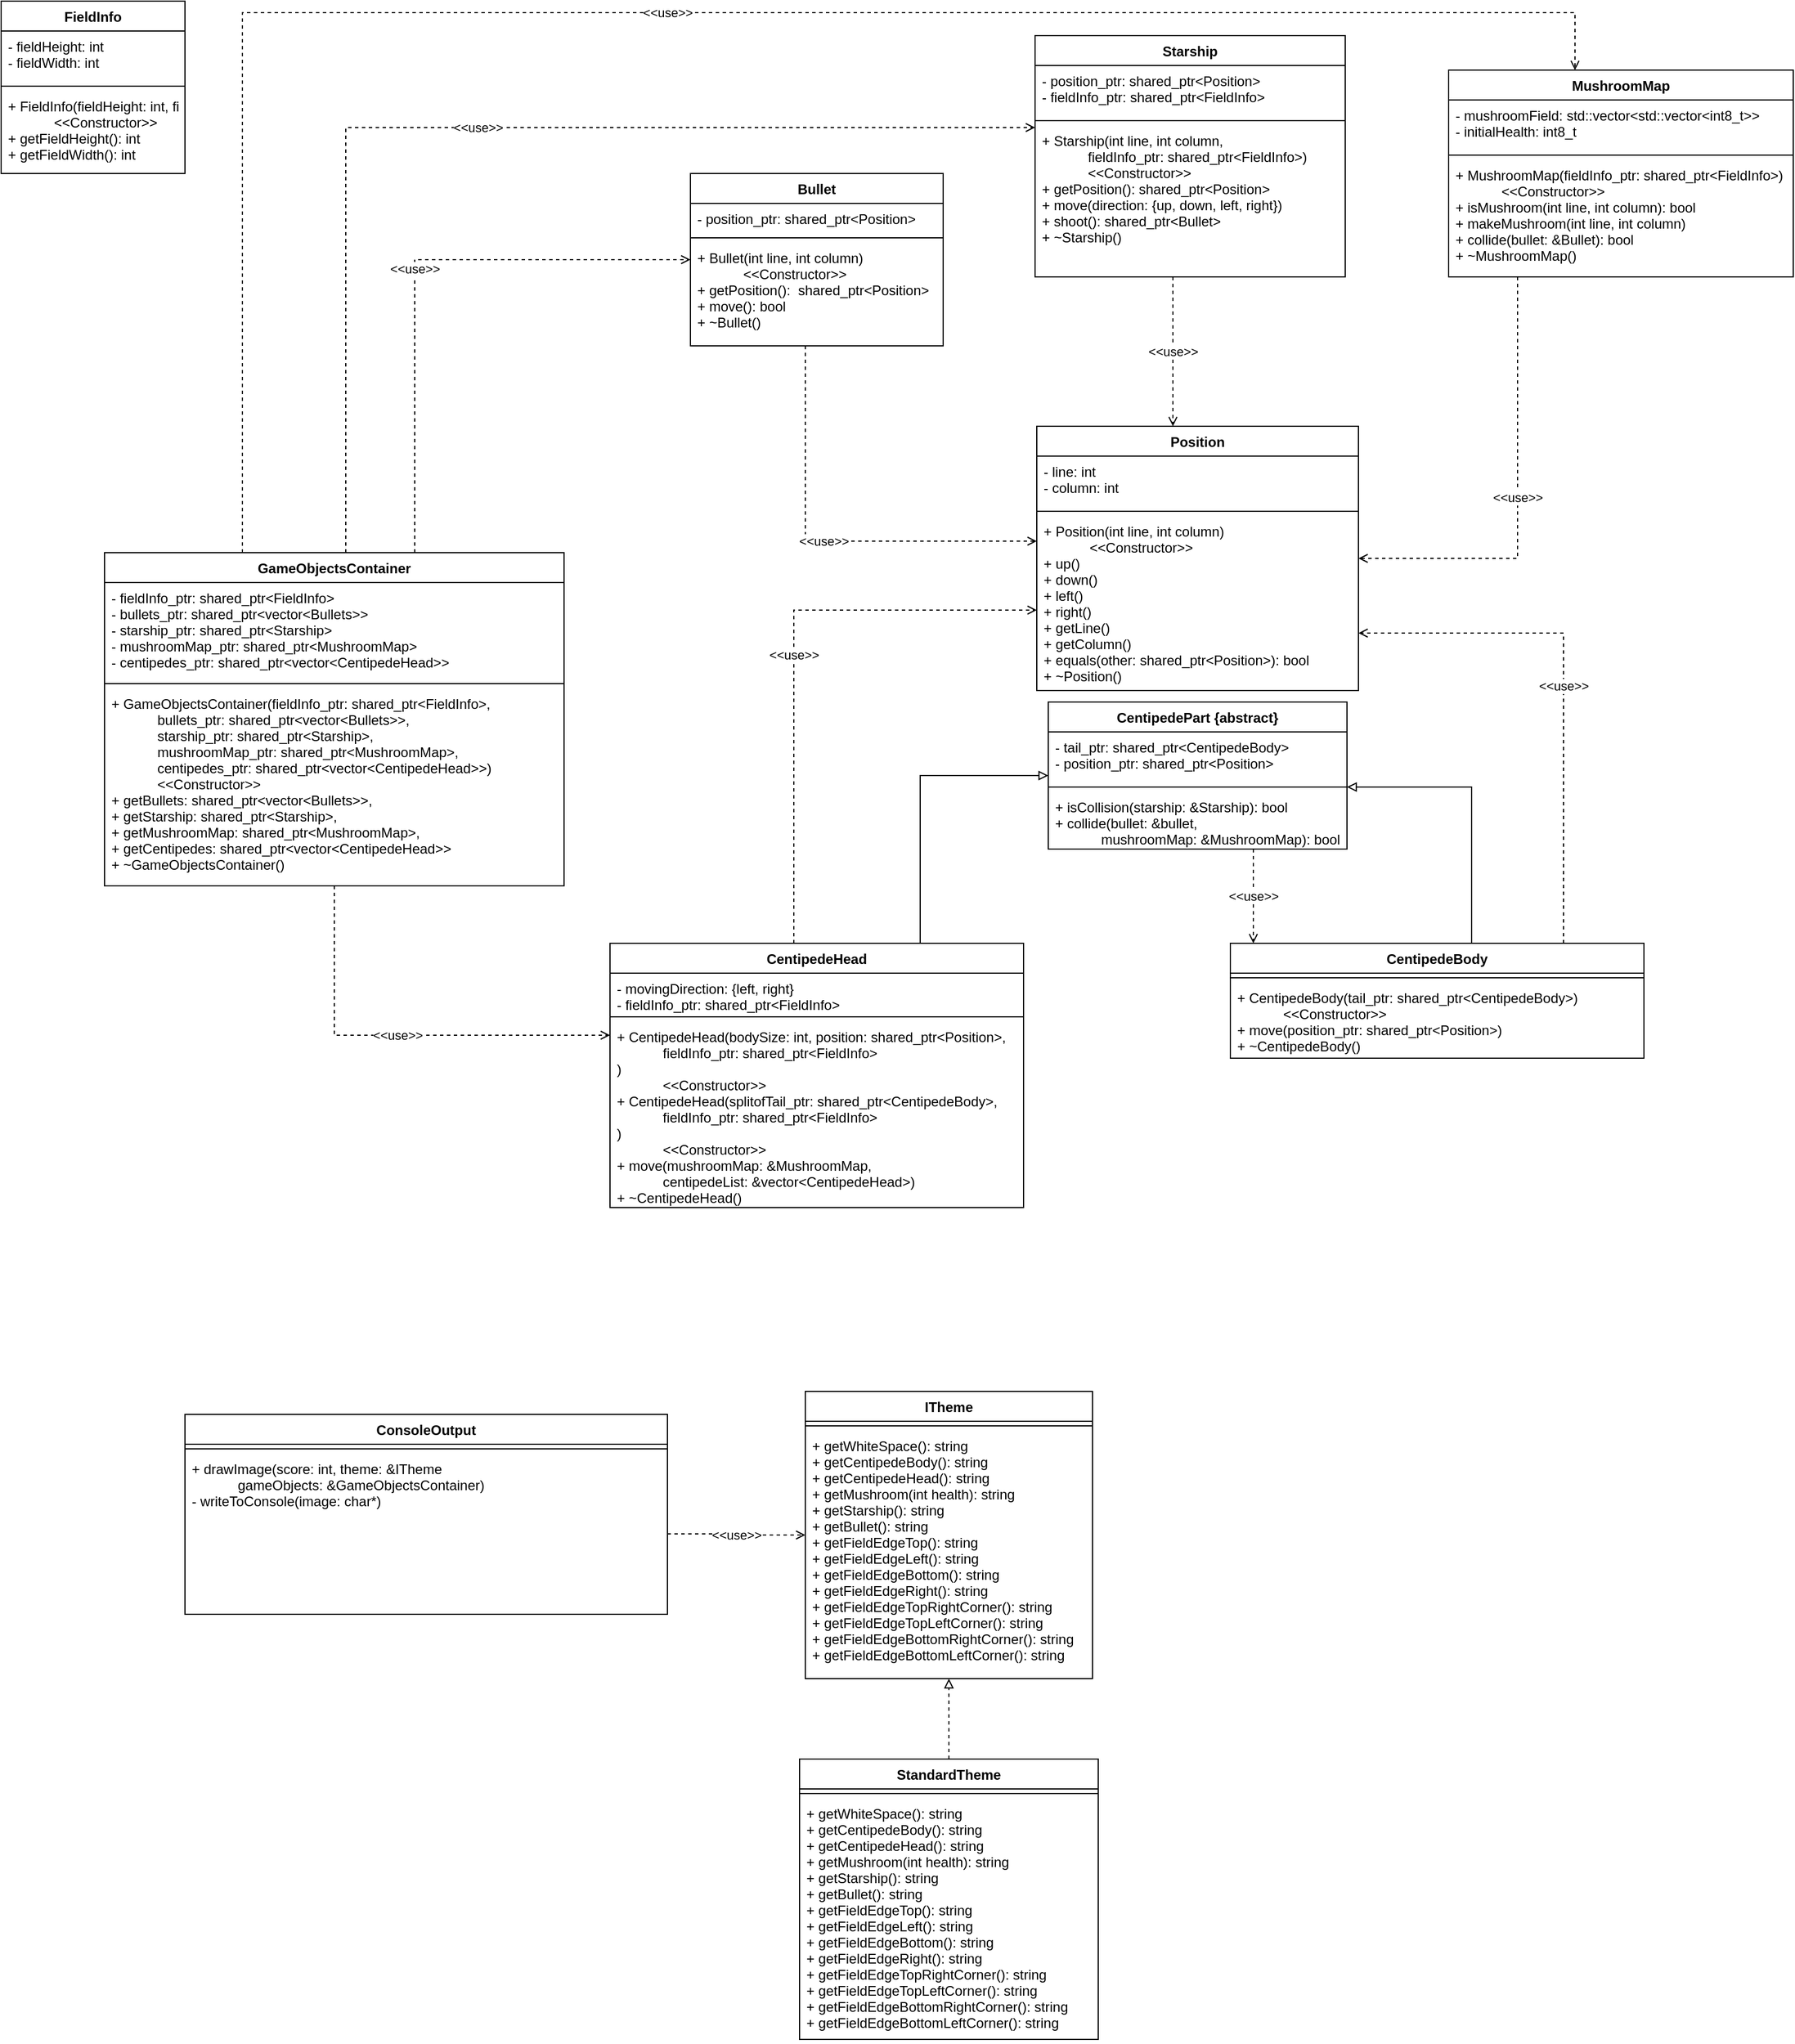 <mxfile version="15.2.7" type="device"><diagram id="Fete3AJFp-oHdS9bqyW5" name="Seite-1"><mxGraphModel dx="3258" dy="2657" grid="1" gridSize="10" guides="1" tooltips="1" connect="1" arrows="1" fold="1" page="1" pageScale="1" pageWidth="827" pageHeight="1169" math="0" shadow="0"><root><mxCell id="0"/><mxCell id="1" parent="0"/><mxCell id="ihhPGb7IAAiCXQgHPR6d-10" value="&amp;lt;&amp;lt;use&amp;gt;&amp;gt;" style="edgeStyle=orthogonalEdgeStyle;rounded=0;orthogonalLoop=1;jettySize=auto;html=1;dashed=1;endArrow=open;endFill=0;startArrow=none;" edge="1" parent="1" source="ihhPGb7IAAiCXQgHPR6d-2" target="ihhPGb7IAAiCXQgHPR6d-6"><mxGeometry relative="1" as="geometry"><mxPoint x="420" y="-40" as="sourcePoint"/><Array as="points"><mxPoint x="350" y="-20"/></Array></mxGeometry></mxCell><mxCell id="ihhPGb7IAAiCXQgHPR6d-20" style="edgeStyle=orthogonalEdgeStyle;rounded=0;orthogonalLoop=1;jettySize=auto;html=1;exitX=0.75;exitY=0;exitDx=0;exitDy=0;endArrow=block;endFill=0;" edge="1" parent="1" source="ihhPGb7IAAiCXQgHPR6d-2" target="ihhPGb7IAAiCXQgHPR6d-11"><mxGeometry relative="1" as="geometry"><Array as="points"><mxPoint x="460" y="124"/></Array></mxGeometry></mxCell><mxCell id="ihhPGb7IAAiCXQgHPR6d-2" value="CentipedeHead" style="swimlane;fontStyle=1;align=center;verticalAlign=top;childLayout=stackLayout;horizontal=1;startSize=26;horizontalStack=0;resizeParent=1;resizeParentMax=0;resizeLast=0;collapsible=1;marginBottom=0;" vertex="1" parent="1"><mxGeometry x="190" y="270" width="360" height="230" as="geometry"/></mxCell><mxCell id="ihhPGb7IAAiCXQgHPR6d-3" value="- movingDirection: {left, right}&#10;- fieldInfo_ptr: shared_ptr&lt;FieldInfo&gt;" style="text;strokeColor=none;fillColor=none;align=left;verticalAlign=top;spacingLeft=4;spacingRight=4;overflow=hidden;rotatable=0;points=[[0,0.5],[1,0.5]];portConstraint=eastwest;" vertex="1" parent="ihhPGb7IAAiCXQgHPR6d-2"><mxGeometry y="26" width="360" height="34" as="geometry"/></mxCell><mxCell id="ihhPGb7IAAiCXQgHPR6d-4" value="" style="line;strokeWidth=1;fillColor=none;align=left;verticalAlign=middle;spacingTop=-1;spacingLeft=3;spacingRight=3;rotatable=0;labelPosition=right;points=[];portConstraint=eastwest;" vertex="1" parent="ihhPGb7IAAiCXQgHPR6d-2"><mxGeometry y="60" width="360" height="8" as="geometry"/></mxCell><mxCell id="ihhPGb7IAAiCXQgHPR6d-5" value="+ CentipedeHead(bodySize: int, position: shared_ptr&lt;Position&gt;,&#10;            fieldInfo_ptr: shared_ptr&lt;FieldInfo&gt;&#10;)&#10;            &lt;&lt;Constructor&gt;&gt;&#10;+ CentipedeHead(splitofTail_ptr: shared_ptr&lt;CentipedeBody&gt;,&#10;            fieldInfo_ptr: shared_ptr&lt;FieldInfo&gt;&#10;)&#10;            &lt;&lt;Constructor&gt;&gt;&#10;+ move(mushroomMap: &amp;MushroomMap, &#10;            centipedeList: &amp;vector&lt;CentipedeHead&gt;)&#10;+ ~CentipedeHead()" style="text;strokeColor=none;fillColor=none;align=left;verticalAlign=top;spacingLeft=4;spacingRight=4;overflow=hidden;rotatable=0;points=[[0,0.5],[1,0.5]];portConstraint=eastwest;" vertex="1" parent="ihhPGb7IAAiCXQgHPR6d-2"><mxGeometry y="68" width="360" height="162" as="geometry"/></mxCell><mxCell id="ihhPGb7IAAiCXQgHPR6d-6" value="Position" style="swimlane;fontStyle=1;align=center;verticalAlign=top;childLayout=stackLayout;horizontal=1;startSize=26;horizontalStack=0;resizeParent=1;resizeParentMax=0;resizeLast=0;collapsible=1;marginBottom=0;" vertex="1" parent="1"><mxGeometry x="561.5" y="-180" width="280" height="230" as="geometry"/></mxCell><mxCell id="ihhPGb7IAAiCXQgHPR6d-7" value="- line: int&#10;- column: int" style="text;strokeColor=none;fillColor=none;align=left;verticalAlign=top;spacingLeft=4;spacingRight=4;overflow=hidden;rotatable=0;points=[[0,0.5],[1,0.5]];portConstraint=eastwest;" vertex="1" parent="ihhPGb7IAAiCXQgHPR6d-6"><mxGeometry y="26" width="280" height="44" as="geometry"/></mxCell><mxCell id="ihhPGb7IAAiCXQgHPR6d-8" value="" style="line;strokeWidth=1;fillColor=none;align=left;verticalAlign=middle;spacingTop=-1;spacingLeft=3;spacingRight=3;rotatable=0;labelPosition=right;points=[];portConstraint=eastwest;" vertex="1" parent="ihhPGb7IAAiCXQgHPR6d-6"><mxGeometry y="70" width="280" height="8" as="geometry"/></mxCell><mxCell id="ihhPGb7IAAiCXQgHPR6d-9" value="+ Position(int line, int column) &#10;            &lt;&lt;Constructor&gt;&gt;&#10;+ up()&#10;+ down()&#10;+ left()&#10;+ right()&#10;+ getLine()&#10;+ getColumn()&#10;+ equals(other: shared_ptr&lt;Position&gt;): bool&#10;+ ~Position()" style="text;strokeColor=none;fillColor=none;align=left;verticalAlign=top;spacingLeft=4;spacingRight=4;overflow=hidden;rotatable=0;points=[[0,0.5],[1,0.5]];portConstraint=eastwest;" vertex="1" parent="ihhPGb7IAAiCXQgHPR6d-6"><mxGeometry y="78" width="280" height="152" as="geometry"/></mxCell><mxCell id="ihhPGb7IAAiCXQgHPR6d-11" value="CentipedePart {abstract}" style="swimlane;fontStyle=1;align=center;verticalAlign=top;childLayout=stackLayout;horizontal=1;startSize=26;horizontalStack=0;resizeParent=1;resizeParentMax=0;resizeLast=0;collapsible=1;marginBottom=0;" vertex="1" parent="1"><mxGeometry x="571.5" y="60" width="260" height="128" as="geometry"/></mxCell><mxCell id="ihhPGb7IAAiCXQgHPR6d-12" value="- tail_ptr: shared_ptr&lt;CentipedeBody&gt;&#10;- position_ptr: shared_ptr&lt;Position&gt;" style="text;strokeColor=none;fillColor=none;align=left;verticalAlign=top;spacingLeft=4;spacingRight=4;overflow=hidden;rotatable=0;points=[[0,0.5],[1,0.5]];portConstraint=eastwest;" vertex="1" parent="ihhPGb7IAAiCXQgHPR6d-11"><mxGeometry y="26" width="260" height="44" as="geometry"/></mxCell><mxCell id="ihhPGb7IAAiCXQgHPR6d-13" value="" style="line;strokeWidth=1;fillColor=none;align=left;verticalAlign=middle;spacingTop=-1;spacingLeft=3;spacingRight=3;rotatable=0;labelPosition=right;points=[];portConstraint=eastwest;" vertex="1" parent="ihhPGb7IAAiCXQgHPR6d-11"><mxGeometry y="70" width="260" height="8" as="geometry"/></mxCell><mxCell id="ihhPGb7IAAiCXQgHPR6d-14" value="+ isCollision(starship: &amp;Starship): bool&#10;+ collide(bullet: &amp;bullet, &#10;            mushroomMap: &amp;MushroomMap): bool " style="text;strokeColor=none;fillColor=none;align=left;verticalAlign=top;spacingLeft=4;spacingRight=4;overflow=hidden;rotatable=0;points=[[0,0.5],[1,0.5]];portConstraint=eastwest;" vertex="1" parent="ihhPGb7IAAiCXQgHPR6d-11"><mxGeometry y="78" width="260" height="50" as="geometry"/></mxCell><mxCell id="ihhPGb7IAAiCXQgHPR6d-21" value="CentipedeBody" style="swimlane;fontStyle=1;align=center;verticalAlign=top;childLayout=stackLayout;horizontal=1;startSize=26;horizontalStack=0;resizeParent=1;resizeParentMax=0;resizeLast=0;collapsible=1;marginBottom=0;" vertex="1" parent="1"><mxGeometry x="730" y="270" width="360" height="100" as="geometry"/></mxCell><mxCell id="ihhPGb7IAAiCXQgHPR6d-23" value="" style="line;strokeWidth=1;fillColor=none;align=left;verticalAlign=middle;spacingTop=-1;spacingLeft=3;spacingRight=3;rotatable=0;labelPosition=right;points=[];portConstraint=eastwest;" vertex="1" parent="ihhPGb7IAAiCXQgHPR6d-21"><mxGeometry y="26" width="360" height="8" as="geometry"/></mxCell><mxCell id="ihhPGb7IAAiCXQgHPR6d-24" value="+ CentipedeBody(tail_ptr: shared_ptr&lt;CentipedeBody&gt;) &#10;            &lt;&lt;Constructor&gt;&gt;&#10;+ move(position_ptr: shared_ptr&lt;Position&gt;)&#10;+ ~CentipedeBody()" style="text;strokeColor=none;fillColor=none;align=left;verticalAlign=top;spacingLeft=4;spacingRight=4;overflow=hidden;rotatable=0;points=[[0,0.5],[1,0.5]];portConstraint=eastwest;" vertex="1" parent="ihhPGb7IAAiCXQgHPR6d-21"><mxGeometry y="34" width="360" height="66" as="geometry"/></mxCell><mxCell id="ihhPGb7IAAiCXQgHPR6d-25" value="&amp;lt;&amp;lt;use&amp;gt;&amp;gt;" style="edgeStyle=orthogonalEdgeStyle;rounded=0;orthogonalLoop=1;jettySize=auto;html=1;dashed=1;endArrow=open;endFill=0;startArrow=none;" edge="1" parent="1" source="ihhPGb7IAAiCXQgHPR6d-11" target="ihhPGb7IAAiCXQgHPR6d-21"><mxGeometry relative="1" as="geometry"><mxPoint x="360.034" y="280" as="sourcePoint"/><mxPoint x="570" y="-39.966" as="targetPoint"/><Array as="points"><mxPoint x="750" y="240"/><mxPoint x="750" y="240"/></Array></mxGeometry></mxCell><mxCell id="ihhPGb7IAAiCXQgHPR6d-26" style="edgeStyle=orthogonalEdgeStyle;rounded=0;orthogonalLoop=1;jettySize=auto;html=1;endArrow=block;endFill=0;" edge="1" parent="1" source="ihhPGb7IAAiCXQgHPR6d-21" target="ihhPGb7IAAiCXQgHPR6d-11"><mxGeometry relative="1" as="geometry"><mxPoint x="470" y="280" as="sourcePoint"/><mxPoint x="630" y="134.034" as="targetPoint"/><Array as="points"><mxPoint x="940" y="134"/></Array></mxGeometry></mxCell><mxCell id="ihhPGb7IAAiCXQgHPR6d-27" value="&amp;lt;&amp;lt;use&amp;gt;&amp;gt;" style="edgeStyle=orthogonalEdgeStyle;rounded=0;orthogonalLoop=1;jettySize=auto;html=1;dashed=1;endArrow=open;endFill=0;startArrow=none;" edge="1" parent="1" source="ihhPGb7IAAiCXQgHPR6d-21" target="ihhPGb7IAAiCXQgHPR6d-6"><mxGeometry relative="1" as="geometry"><mxPoint x="360" y="280" as="sourcePoint"/><mxPoint x="570" y="-40" as="targetPoint"/><Array as="points"><mxPoint x="1020"/></Array></mxGeometry></mxCell><mxCell id="ihhPGb7IAAiCXQgHPR6d-28" value="Bullet" style="swimlane;fontStyle=1;align=center;verticalAlign=top;childLayout=stackLayout;horizontal=1;startSize=26;horizontalStack=0;resizeParent=1;resizeParentMax=0;resizeLast=0;collapsible=1;marginBottom=0;" vertex="1" parent="1"><mxGeometry x="260" y="-400" width="220" height="150" as="geometry"/></mxCell><mxCell id="ihhPGb7IAAiCXQgHPR6d-29" value="- position_ptr: shared_ptr&lt;Position&gt;" style="text;strokeColor=none;fillColor=none;align=left;verticalAlign=top;spacingLeft=4;spacingRight=4;overflow=hidden;rotatable=0;points=[[0,0.5],[1,0.5]];portConstraint=eastwest;" vertex="1" parent="ihhPGb7IAAiCXQgHPR6d-28"><mxGeometry y="26" width="220" height="26" as="geometry"/></mxCell><mxCell id="ihhPGb7IAAiCXQgHPR6d-30" value="" style="line;strokeWidth=1;fillColor=none;align=left;verticalAlign=middle;spacingTop=-1;spacingLeft=3;spacingRight=3;rotatable=0;labelPosition=right;points=[];portConstraint=eastwest;" vertex="1" parent="ihhPGb7IAAiCXQgHPR6d-28"><mxGeometry y="52" width="220" height="8" as="geometry"/></mxCell><mxCell id="ihhPGb7IAAiCXQgHPR6d-31" value="+ Bullet(int line, int column)&#10;            &lt;&lt;Constructor&gt;&gt;&#10;+ getPosition():  shared_ptr&lt;Position&gt;&#10;+ move(): bool&#10;+ ~Bullet()" style="text;strokeColor=none;fillColor=none;align=left;verticalAlign=top;spacingLeft=4;spacingRight=4;overflow=hidden;rotatable=0;points=[[0,0.5],[1,0.5]];portConstraint=eastwest;" vertex="1" parent="ihhPGb7IAAiCXQgHPR6d-28"><mxGeometry y="60" width="220" height="90" as="geometry"/></mxCell><mxCell id="ihhPGb7IAAiCXQgHPR6d-32" value="Starship" style="swimlane;fontStyle=1;align=center;verticalAlign=top;childLayout=stackLayout;horizontal=1;startSize=26;horizontalStack=0;resizeParent=1;resizeParentMax=0;resizeLast=0;collapsible=1;marginBottom=0;" vertex="1" parent="1"><mxGeometry x="560" y="-520" width="270" height="210" as="geometry"/></mxCell><mxCell id="ihhPGb7IAAiCXQgHPR6d-33" value="- position_ptr: shared_ptr&lt;Position&gt;&#10;- fieldInfo_ptr: shared_ptr&lt;FieldInfo&gt;" style="text;strokeColor=none;fillColor=none;align=left;verticalAlign=top;spacingLeft=4;spacingRight=4;overflow=hidden;rotatable=0;points=[[0,0.5],[1,0.5]];portConstraint=eastwest;" vertex="1" parent="ihhPGb7IAAiCXQgHPR6d-32"><mxGeometry y="26" width="270" height="44" as="geometry"/></mxCell><mxCell id="ihhPGb7IAAiCXQgHPR6d-34" value="" style="line;strokeWidth=1;fillColor=none;align=left;verticalAlign=middle;spacingTop=-1;spacingLeft=3;spacingRight=3;rotatable=0;labelPosition=right;points=[];portConstraint=eastwest;" vertex="1" parent="ihhPGb7IAAiCXQgHPR6d-32"><mxGeometry y="70" width="270" height="8" as="geometry"/></mxCell><mxCell id="ihhPGb7IAAiCXQgHPR6d-35" value="+ Starship(int line, int column, &#10;            fieldInfo_ptr: shared_ptr&lt;FieldInfo&gt;)&#10;            &lt;&lt;Constructor&gt;&gt;&#10;+ getPosition(): shared_ptr&lt;Position&gt;&#10;+ move(direction: {up, down, left, right})&#10;+ shoot(): shared_ptr&lt;Bullet&gt;&#10;+ ~Starship()" style="text;strokeColor=none;fillColor=none;align=left;verticalAlign=top;spacingLeft=4;spacingRight=4;overflow=hidden;rotatable=0;points=[[0,0.5],[1,0.5]];portConstraint=eastwest;" vertex="1" parent="ihhPGb7IAAiCXQgHPR6d-32"><mxGeometry y="78" width="270" height="132" as="geometry"/></mxCell><mxCell id="ihhPGb7IAAiCXQgHPR6d-36" value="MushroomMap" style="swimlane;fontStyle=1;align=center;verticalAlign=top;childLayout=stackLayout;horizontal=1;startSize=26;horizontalStack=0;resizeParent=1;resizeParentMax=0;resizeLast=0;collapsible=1;marginBottom=0;" vertex="1" parent="1"><mxGeometry x="920" y="-490" width="300" height="180" as="geometry"/></mxCell><mxCell id="ihhPGb7IAAiCXQgHPR6d-37" value="- mushroomField: std::vector&lt;std::vector&lt;int8_t&gt;&gt;&#10;- initialHealth: int8_t " style="text;strokeColor=none;fillColor=none;align=left;verticalAlign=top;spacingLeft=4;spacingRight=4;overflow=hidden;rotatable=0;points=[[0,0.5],[1,0.5]];portConstraint=eastwest;" vertex="1" parent="ihhPGb7IAAiCXQgHPR6d-36"><mxGeometry y="26" width="300" height="44" as="geometry"/></mxCell><mxCell id="ihhPGb7IAAiCXQgHPR6d-38" value="" style="line;strokeWidth=1;fillColor=none;align=left;verticalAlign=middle;spacingTop=-1;spacingLeft=3;spacingRight=3;rotatable=0;labelPosition=right;points=[];portConstraint=eastwest;" vertex="1" parent="ihhPGb7IAAiCXQgHPR6d-36"><mxGeometry y="70" width="300" height="8" as="geometry"/></mxCell><mxCell id="ihhPGb7IAAiCXQgHPR6d-39" value="+ MushroomMap(fieldInfo_ptr: shared_ptr&lt;FieldInfo&gt;)&#10;            &lt;&lt;Constructor&gt;&gt;&#10;+ isMushroom(int line, int column): bool&#10;+ makeMushroom(int line, int column)&#10;+ collide(bullet: &amp;Bullet): bool&#10;+ ~MushroomMap()" style="text;strokeColor=none;fillColor=none;align=left;verticalAlign=top;spacingLeft=4;spacingRight=4;overflow=hidden;rotatable=0;points=[[0,0.5],[1,0.5]];portConstraint=eastwest;" vertex="1" parent="ihhPGb7IAAiCXQgHPR6d-36"><mxGeometry y="78" width="300" height="102" as="geometry"/></mxCell><mxCell id="ihhPGb7IAAiCXQgHPR6d-41" value="&amp;lt;&amp;lt;use&amp;gt;&amp;gt;" style="edgeStyle=orthogonalEdgeStyle;rounded=0;orthogonalLoop=1;jettySize=auto;html=1;dashed=1;endArrow=open;endFill=0;startArrow=none;" edge="1" parent="1" source="ihhPGb7IAAiCXQgHPR6d-28" target="ihhPGb7IAAiCXQgHPR6d-6"><mxGeometry relative="1" as="geometry"><mxPoint x="360.034" y="280" as="sourcePoint"/><mxPoint x="571.5" y="-39.966" as="targetPoint"/><Array as="points"><mxPoint x="360" y="-80"/></Array></mxGeometry></mxCell><mxCell id="ihhPGb7IAAiCXQgHPR6d-42" value="&amp;lt;&amp;lt;use&amp;gt;&amp;gt;" style="edgeStyle=orthogonalEdgeStyle;rounded=0;orthogonalLoop=1;jettySize=auto;html=1;dashed=1;endArrow=open;endFill=0;startArrow=none;" edge="1" parent="1" source="ihhPGb7IAAiCXQgHPR6d-36" target="ihhPGb7IAAiCXQgHPR6d-6"><mxGeometry relative="1" as="geometry"><mxPoint x="370.034" y="290" as="sourcePoint"/><mxPoint x="581.5" y="-29.966" as="targetPoint"/><Array as="points"><mxPoint x="980" y="-65"/></Array></mxGeometry></mxCell><mxCell id="ihhPGb7IAAiCXQgHPR6d-43" value="&amp;lt;&amp;lt;use&amp;gt;&amp;gt;" style="edgeStyle=orthogonalEdgeStyle;rounded=0;orthogonalLoop=1;jettySize=auto;html=1;dashed=1;endArrow=open;endFill=0;startArrow=none;" edge="1" parent="1" source="ihhPGb7IAAiCXQgHPR6d-32" target="ihhPGb7IAAiCXQgHPR6d-6"><mxGeometry relative="1" as="geometry"><mxPoint x="1030.034" y="280" as="sourcePoint"/><mxPoint x="851.5" y="10.034" as="targetPoint"/><Array as="points"><mxPoint x="680" y="-230"/><mxPoint x="680" y="-230"/></Array></mxGeometry></mxCell><mxCell id="ihhPGb7IAAiCXQgHPR6d-48" value="&amp;lt;&amp;lt;use&amp;gt;&amp;gt;" style="edgeStyle=orthogonalEdgeStyle;rounded=0;orthogonalLoop=1;jettySize=auto;html=1;endArrow=open;endFill=0;dashed=1;" edge="1" parent="1" source="ihhPGb7IAAiCXQgHPR6d-44" target="ihhPGb7IAAiCXQgHPR6d-2"><mxGeometry relative="1" as="geometry"><Array as="points"><mxPoint x="-50" y="350"/></Array></mxGeometry></mxCell><mxCell id="ihhPGb7IAAiCXQgHPR6d-49" value="&amp;lt;&amp;lt;use&amp;gt;&amp;gt;" style="edgeStyle=orthogonalEdgeStyle;rounded=0;orthogonalLoop=1;jettySize=auto;html=1;dashed=1;endArrow=open;endFill=0;" edge="1" parent="1" source="ihhPGb7IAAiCXQgHPR6d-44" target="ihhPGb7IAAiCXQgHPR6d-28"><mxGeometry relative="1" as="geometry"><Array as="points"><mxPoint x="20" y="-325"/></Array></mxGeometry></mxCell><mxCell id="ihhPGb7IAAiCXQgHPR6d-50" value="&amp;lt;&amp;lt;use&amp;gt;&amp;gt;" style="edgeStyle=orthogonalEdgeStyle;rounded=0;orthogonalLoop=1;jettySize=auto;html=1;dashed=1;endArrow=open;endFill=0;" edge="1" parent="1" source="ihhPGb7IAAiCXQgHPR6d-44" target="ihhPGb7IAAiCXQgHPR6d-32"><mxGeometry relative="1" as="geometry"><Array as="points"><mxPoint x="-40" y="-440"/></Array></mxGeometry></mxCell><mxCell id="ihhPGb7IAAiCXQgHPR6d-51" value="&amp;lt;&amp;lt;use&amp;gt;&amp;gt;" style="edgeStyle=orthogonalEdgeStyle;rounded=0;orthogonalLoop=1;jettySize=auto;html=1;dashed=1;endArrow=open;endFill=0;" edge="1" parent="1" source="ihhPGb7IAAiCXQgHPR6d-44" target="ihhPGb7IAAiCXQgHPR6d-36"><mxGeometry relative="1" as="geometry"><Array as="points"><mxPoint x="-130" y="-540"/><mxPoint x="1030" y="-540"/></Array></mxGeometry></mxCell><mxCell id="ihhPGb7IAAiCXQgHPR6d-44" value="GameObjectsContainer" style="swimlane;fontStyle=1;align=center;verticalAlign=top;childLayout=stackLayout;horizontal=1;startSize=26;horizontalStack=0;resizeParent=1;resizeParentMax=0;resizeLast=0;collapsible=1;marginBottom=0;" vertex="1" parent="1"><mxGeometry x="-250" y="-70" width="400" height="290" as="geometry"/></mxCell><mxCell id="ihhPGb7IAAiCXQgHPR6d-45" value="- fieldInfo_ptr: shared_ptr&lt;FieldInfo&gt;&#10;- bullets_ptr: shared_ptr&lt;vector&lt;Bullets&gt;&gt;&#10;- starship_ptr: shared_ptr&lt;Starship&gt;&#10;- mushroomMap_ptr: shared_ptr&lt;MushroomMap&gt;&#10;- centipedes_ptr: shared_ptr&lt;vector&lt;CentipedeHead&gt;&gt;" style="text;strokeColor=none;fillColor=none;align=left;verticalAlign=top;spacingLeft=4;spacingRight=4;overflow=hidden;rotatable=0;points=[[0,0.5],[1,0.5]];portConstraint=eastwest;" vertex="1" parent="ihhPGb7IAAiCXQgHPR6d-44"><mxGeometry y="26" width="400" height="84" as="geometry"/></mxCell><mxCell id="ihhPGb7IAAiCXQgHPR6d-46" value="" style="line;strokeWidth=1;fillColor=none;align=left;verticalAlign=middle;spacingTop=-1;spacingLeft=3;spacingRight=3;rotatable=0;labelPosition=right;points=[];portConstraint=eastwest;" vertex="1" parent="ihhPGb7IAAiCXQgHPR6d-44"><mxGeometry y="110" width="400" height="8" as="geometry"/></mxCell><mxCell id="ihhPGb7IAAiCXQgHPR6d-47" value="+ GameObjectsContainer(fieldInfo_ptr: shared_ptr&lt;FieldInfo&gt;, &#10;            bullets_ptr: shared_ptr&lt;vector&lt;Bullets&gt;&gt;,&#10;            starship_ptr: shared_ptr&lt;Starship&gt;,&#10;            mushroomMap_ptr: shared_ptr&lt;MushroomMap&gt;,&#10;            centipedes_ptr: shared_ptr&lt;vector&lt;CentipedeHead&gt;&gt;)&#10;            &lt;&lt;Constructor&gt;&gt;&#10;+ getBullets: shared_ptr&lt;vector&lt;Bullets&gt;&gt;,&#10;+ getStarship: shared_ptr&lt;Starship&gt;,&#10;+ getMushroomMap: shared_ptr&lt;MushroomMap&gt;,&#10;+ getCentipedes: shared_ptr&lt;vector&lt;CentipedeHead&gt;&gt;&#10;+ ~GameObjectsContainer()" style="text;strokeColor=none;fillColor=none;align=left;verticalAlign=top;spacingLeft=4;spacingRight=4;overflow=hidden;rotatable=0;points=[[0,0.5],[1,0.5]];portConstraint=eastwest;" vertex="1" parent="ihhPGb7IAAiCXQgHPR6d-44"><mxGeometry y="118" width="400" height="172" as="geometry"/></mxCell><mxCell id="ihhPGb7IAAiCXQgHPR6d-52" value="ConsoleOutput" style="swimlane;fontStyle=1;align=center;verticalAlign=top;childLayout=stackLayout;horizontal=1;startSize=26;horizontalStack=0;resizeParent=1;resizeParentMax=0;resizeLast=0;collapsible=1;marginBottom=0;" vertex="1" parent="1"><mxGeometry x="-180" y="680" width="420" height="174" as="geometry"/></mxCell><mxCell id="ihhPGb7IAAiCXQgHPR6d-54" value="" style="line;strokeWidth=1;fillColor=none;align=left;verticalAlign=middle;spacingTop=-1;spacingLeft=3;spacingRight=3;rotatable=0;labelPosition=right;points=[];portConstraint=eastwest;" vertex="1" parent="ihhPGb7IAAiCXQgHPR6d-52"><mxGeometry y="26" width="420" height="8" as="geometry"/></mxCell><mxCell id="ihhPGb7IAAiCXQgHPR6d-55" value="+ drawImage(score: int, theme: &amp;ITheme&#10;            gameObjects: &amp;GameObjectsContainer)&#10;- writeToConsole(image: char*)" style="text;strokeColor=none;fillColor=none;align=left;verticalAlign=top;spacingLeft=4;spacingRight=4;overflow=hidden;rotatable=0;points=[[0,0.5],[1,0.5]];portConstraint=eastwest;" vertex="1" parent="ihhPGb7IAAiCXQgHPR6d-52"><mxGeometry y="34" width="420" height="140" as="geometry"/></mxCell><mxCell id="ihhPGb7IAAiCXQgHPR6d-56" value="FieldInfo" style="swimlane;fontStyle=1;align=center;verticalAlign=top;childLayout=stackLayout;horizontal=1;startSize=26;horizontalStack=0;resizeParent=1;resizeParentMax=0;resizeLast=0;collapsible=1;marginBottom=0;" vertex="1" parent="1"><mxGeometry x="-340" y="-550" width="160" height="150" as="geometry"/></mxCell><mxCell id="ihhPGb7IAAiCXQgHPR6d-57" value="- fieldHeight: int&#10;- fieldWidth: int" style="text;strokeColor=none;fillColor=none;align=left;verticalAlign=top;spacingLeft=4;spacingRight=4;overflow=hidden;rotatable=0;points=[[0,0.5],[1,0.5]];portConstraint=eastwest;" vertex="1" parent="ihhPGb7IAAiCXQgHPR6d-56"><mxGeometry y="26" width="160" height="44" as="geometry"/></mxCell><mxCell id="ihhPGb7IAAiCXQgHPR6d-58" value="" style="line;strokeWidth=1;fillColor=none;align=left;verticalAlign=middle;spacingTop=-1;spacingLeft=3;spacingRight=3;rotatable=0;labelPosition=right;points=[];portConstraint=eastwest;" vertex="1" parent="ihhPGb7IAAiCXQgHPR6d-56"><mxGeometry y="70" width="160" height="8" as="geometry"/></mxCell><mxCell id="ihhPGb7IAAiCXQgHPR6d-59" value="+ FieldInfo(fieldHeight: int, fieldWidth: int)&#10;            &lt;&lt;Constructor&gt;&gt;&#10;+ getFieldHeight(): int&#10;+ getFieldWidth(): int" style="text;strokeColor=none;fillColor=none;align=left;verticalAlign=top;spacingLeft=4;spacingRight=4;overflow=hidden;rotatable=0;points=[[0,0.5],[1,0.5]];portConstraint=eastwest;" vertex="1" parent="ihhPGb7IAAiCXQgHPR6d-56"><mxGeometry y="78" width="160" height="72" as="geometry"/></mxCell><mxCell id="ihhPGb7IAAiCXQgHPR6d-60" value="ITheme" style="swimlane;fontStyle=1;align=center;verticalAlign=top;childLayout=stackLayout;horizontal=1;startSize=26;horizontalStack=0;resizeParent=1;resizeParentMax=0;resizeLast=0;collapsible=1;marginBottom=0;" vertex="1" parent="1"><mxGeometry x="360" y="660" width="250" height="250" as="geometry"/></mxCell><mxCell id="ihhPGb7IAAiCXQgHPR6d-62" value="" style="line;strokeWidth=1;fillColor=none;align=left;verticalAlign=middle;spacingTop=-1;spacingLeft=3;spacingRight=3;rotatable=0;labelPosition=right;points=[];portConstraint=eastwest;" vertex="1" parent="ihhPGb7IAAiCXQgHPR6d-60"><mxGeometry y="26" width="250" height="8" as="geometry"/></mxCell><mxCell id="ihhPGb7IAAiCXQgHPR6d-63" value="+ getWhiteSpace(): string&#10;+ getCentipedeBody(): string&#10;+ getCentipedeHead(): string&#10;+ getMushroom(int health): string&#10;+ getStarship(): string&#10;+ getBullet(): string&#10;+ getFieldEdgeTop(): string&#10;+ getFieldEdgeLeft(): string&#10;+ getFieldEdgeBottom(): string&#10;+ getFieldEdgeRight(): string&#10;+ getFieldEdgeTopRightCorner(): string&#10;+ getFieldEdgeTopLeftCorner(): string&#10;+ getFieldEdgeBottomRightCorner(): string&#10;+ getFieldEdgeBottomLeftCorner(): string" style="text;strokeColor=none;fillColor=none;align=left;verticalAlign=top;spacingLeft=4;spacingRight=4;overflow=hidden;rotatable=0;points=[[0,0.5],[1,0.5]];portConstraint=eastwest;" vertex="1" parent="ihhPGb7IAAiCXQgHPR6d-60"><mxGeometry y="34" width="250" height="216" as="geometry"/></mxCell><mxCell id="ihhPGb7IAAiCXQgHPR6d-68" style="edgeStyle=orthogonalEdgeStyle;rounded=0;orthogonalLoop=1;jettySize=auto;html=1;dashed=1;endArrow=block;endFill=0;" edge="1" parent="1" source="ihhPGb7IAAiCXQgHPR6d-64" target="ihhPGb7IAAiCXQgHPR6d-60"><mxGeometry relative="1" as="geometry"/></mxCell><mxCell id="ihhPGb7IAAiCXQgHPR6d-64" value="StandardTheme" style="swimlane;fontStyle=1;align=center;verticalAlign=top;childLayout=stackLayout;horizontal=1;startSize=26;horizontalStack=0;resizeParent=1;resizeParentMax=0;resizeLast=0;collapsible=1;marginBottom=0;" vertex="1" parent="1"><mxGeometry x="355" y="980" width="260" height="244" as="geometry"/></mxCell><mxCell id="ihhPGb7IAAiCXQgHPR6d-66" value="" style="line;strokeWidth=1;fillColor=none;align=left;verticalAlign=middle;spacingTop=-1;spacingLeft=3;spacingRight=3;rotatable=0;labelPosition=right;points=[];portConstraint=eastwest;" vertex="1" parent="ihhPGb7IAAiCXQgHPR6d-64"><mxGeometry y="26" width="260" height="8" as="geometry"/></mxCell><mxCell id="ihhPGb7IAAiCXQgHPR6d-67" value="+ getWhiteSpace(): string&#10;+ getCentipedeBody(): string&#10;+ getCentipedeHead(): string&#10;+ getMushroom(int health): string&#10;+ getStarship(): string&#10;+ getBullet(): string&#10;+ getFieldEdgeTop(): string&#10;+ getFieldEdgeLeft(): string&#10;+ getFieldEdgeBottom(): string&#10;+ getFieldEdgeRight(): string&#10;+ getFieldEdgeTopRightCorner(): string&#10;+ getFieldEdgeTopLeftCorner(): string&#10;+ getFieldEdgeBottomRightCorner(): string&#10;+ getFieldEdgeBottomLeftCorner(): string" style="text;strokeColor=none;fillColor=none;align=left;verticalAlign=top;spacingLeft=4;spacingRight=4;overflow=hidden;rotatable=0;points=[[0,0.5],[1,0.5]];portConstraint=eastwest;" vertex="1" parent="ihhPGb7IAAiCXQgHPR6d-64"><mxGeometry y="34" width="260" height="210" as="geometry"/></mxCell><mxCell id="ihhPGb7IAAiCXQgHPR6d-69" value="&amp;lt;&amp;lt;use&amp;gt;&amp;gt;" style="edgeStyle=orthogonalEdgeStyle;rounded=0;orthogonalLoop=1;jettySize=auto;html=1;dashed=1;endArrow=open;endFill=0;" edge="1" parent="1" source="ihhPGb7IAAiCXQgHPR6d-55" target="ihhPGb7IAAiCXQgHPR6d-60"><mxGeometry relative="1" as="geometry"/></mxCell></root></mxGraphModel></diagram></mxfile>